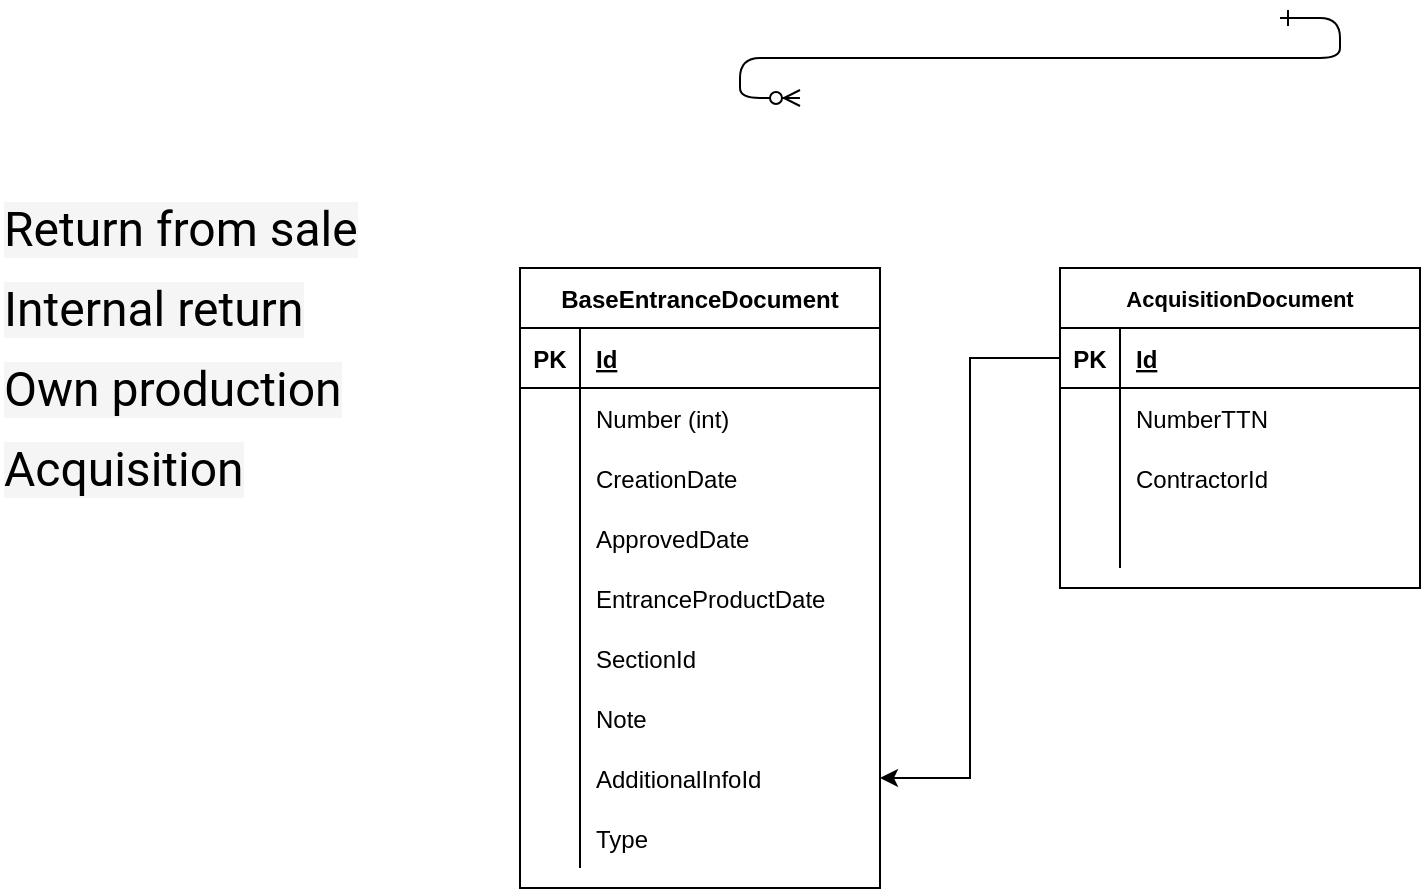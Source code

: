 <mxfile version="14.8.6" type="github">
  <diagram id="R2lEEEUBdFMjLlhIrx00" name="Page-1">
    <mxGraphModel dx="1185" dy="662" grid="1" gridSize="10" guides="1" tooltips="1" connect="1" arrows="1" fold="1" page="1" pageScale="1" pageWidth="850" pageHeight="1100" math="0" shadow="0" extFonts="Permanent Marker^https://fonts.googleapis.com/css?family=Permanent+Marker">
      <root>
        <mxCell id="0" />
        <mxCell id="1" parent="0" />
        <mxCell id="C-vyLk0tnHw3VtMMgP7b-12" value="" style="edgeStyle=entityRelationEdgeStyle;endArrow=ERzeroToMany;startArrow=ERone;endFill=1;startFill=0;" parent="1" target="C-vyLk0tnHw3VtMMgP7b-17" edge="1">
          <mxGeometry width="100" height="100" relative="1" as="geometry">
            <mxPoint x="700" y="165" as="sourcePoint" />
            <mxPoint x="460" y="205" as="targetPoint" />
          </mxGeometry>
        </mxCell>
        <mxCell id="XeT_dMOvQ-No6tygaMjg-1" value="BaseEntranceDocument" style="shape=table;startSize=30;container=1;collapsible=1;childLayout=tableLayout;fixedRows=1;rowLines=0;fontStyle=1;align=center;resizeLast=1;" vertex="1" parent="1">
          <mxGeometry x="320" y="290" width="180" height="310" as="geometry">
            <mxRectangle x="320" y="290" width="170" height="30" as="alternateBounds" />
          </mxGeometry>
        </mxCell>
        <mxCell id="XeT_dMOvQ-No6tygaMjg-2" value="" style="shape=partialRectangle;collapsible=0;dropTarget=0;pointerEvents=0;fillColor=none;top=0;left=0;bottom=1;right=0;points=[[0,0.5],[1,0.5]];portConstraint=eastwest;" vertex="1" parent="XeT_dMOvQ-No6tygaMjg-1">
          <mxGeometry y="30" width="180" height="30" as="geometry" />
        </mxCell>
        <mxCell id="XeT_dMOvQ-No6tygaMjg-3" value="PK" style="shape=partialRectangle;connectable=0;fillColor=none;top=0;left=0;bottom=0;right=0;fontStyle=1;overflow=hidden;" vertex="1" parent="XeT_dMOvQ-No6tygaMjg-2">
          <mxGeometry width="30" height="30" as="geometry" />
        </mxCell>
        <mxCell id="XeT_dMOvQ-No6tygaMjg-4" value="Id" style="shape=partialRectangle;connectable=0;fillColor=none;top=0;left=0;bottom=0;right=0;align=left;spacingLeft=6;fontStyle=5;overflow=hidden;" vertex="1" parent="XeT_dMOvQ-No6tygaMjg-2">
          <mxGeometry x="30" width="150" height="30" as="geometry" />
        </mxCell>
        <mxCell id="XeT_dMOvQ-No6tygaMjg-5" value="" style="shape=partialRectangle;collapsible=0;dropTarget=0;pointerEvents=0;fillColor=none;top=0;left=0;bottom=0;right=0;points=[[0,0.5],[1,0.5]];portConstraint=eastwest;" vertex="1" parent="XeT_dMOvQ-No6tygaMjg-1">
          <mxGeometry y="60" width="180" height="30" as="geometry" />
        </mxCell>
        <mxCell id="XeT_dMOvQ-No6tygaMjg-6" value="" style="shape=partialRectangle;connectable=0;fillColor=none;top=0;left=0;bottom=0;right=0;editable=1;overflow=hidden;" vertex="1" parent="XeT_dMOvQ-No6tygaMjg-5">
          <mxGeometry width="30" height="30" as="geometry" />
        </mxCell>
        <mxCell id="XeT_dMOvQ-No6tygaMjg-7" value="Number (int)" style="shape=partialRectangle;connectable=0;fillColor=none;top=0;left=0;bottom=0;right=0;align=left;spacingLeft=6;overflow=hidden;" vertex="1" parent="XeT_dMOvQ-No6tygaMjg-5">
          <mxGeometry x="30" width="150" height="30" as="geometry" />
        </mxCell>
        <mxCell id="XeT_dMOvQ-No6tygaMjg-8" value="" style="shape=partialRectangle;collapsible=0;dropTarget=0;pointerEvents=0;fillColor=none;top=0;left=0;bottom=0;right=0;points=[[0,0.5],[1,0.5]];portConstraint=eastwest;" vertex="1" parent="XeT_dMOvQ-No6tygaMjg-1">
          <mxGeometry y="90" width="180" height="30" as="geometry" />
        </mxCell>
        <mxCell id="XeT_dMOvQ-No6tygaMjg-9" value="" style="shape=partialRectangle;connectable=0;fillColor=none;top=0;left=0;bottom=0;right=0;editable=1;overflow=hidden;" vertex="1" parent="XeT_dMOvQ-No6tygaMjg-8">
          <mxGeometry width="30" height="30" as="geometry" />
        </mxCell>
        <mxCell id="XeT_dMOvQ-No6tygaMjg-10" value="CreationDate" style="shape=partialRectangle;connectable=0;fillColor=none;top=0;left=0;bottom=0;right=0;align=left;spacingLeft=6;overflow=hidden;" vertex="1" parent="XeT_dMOvQ-No6tygaMjg-8">
          <mxGeometry x="30" width="150" height="30" as="geometry" />
        </mxCell>
        <mxCell id="XeT_dMOvQ-No6tygaMjg-11" value="" style="shape=partialRectangle;collapsible=0;dropTarget=0;pointerEvents=0;fillColor=none;top=0;left=0;bottom=0;right=0;points=[[0,0.5],[1,0.5]];portConstraint=eastwest;" vertex="1" parent="XeT_dMOvQ-No6tygaMjg-1">
          <mxGeometry y="120" width="180" height="30" as="geometry" />
        </mxCell>
        <mxCell id="XeT_dMOvQ-No6tygaMjg-12" value="" style="shape=partialRectangle;connectable=0;fillColor=none;top=0;left=0;bottom=0;right=0;editable=1;overflow=hidden;" vertex="1" parent="XeT_dMOvQ-No6tygaMjg-11">
          <mxGeometry width="30" height="30" as="geometry" />
        </mxCell>
        <mxCell id="XeT_dMOvQ-No6tygaMjg-13" value="ApprovedDate" style="shape=partialRectangle;connectable=0;fillColor=none;top=0;left=0;bottom=0;right=0;align=left;spacingLeft=6;overflow=hidden;" vertex="1" parent="XeT_dMOvQ-No6tygaMjg-11">
          <mxGeometry x="30" width="150" height="30" as="geometry" />
        </mxCell>
        <mxCell id="XeT_dMOvQ-No6tygaMjg-47" value="" style="shape=partialRectangle;collapsible=0;dropTarget=0;pointerEvents=0;fillColor=none;top=0;left=0;bottom=0;right=0;points=[[0,0.5],[1,0.5]];portConstraint=eastwest;" vertex="1" parent="XeT_dMOvQ-No6tygaMjg-1">
          <mxGeometry y="150" width="180" height="30" as="geometry" />
        </mxCell>
        <mxCell id="XeT_dMOvQ-No6tygaMjg-48" value="" style="shape=partialRectangle;connectable=0;fillColor=none;top=0;left=0;bottom=0;right=0;editable=1;overflow=hidden;" vertex="1" parent="XeT_dMOvQ-No6tygaMjg-47">
          <mxGeometry width="30" height="30" as="geometry" />
        </mxCell>
        <mxCell id="XeT_dMOvQ-No6tygaMjg-49" value="EntranceProductDate" style="shape=partialRectangle;connectable=0;fillColor=none;top=0;left=0;bottom=0;right=0;align=left;spacingLeft=6;overflow=hidden;" vertex="1" parent="XeT_dMOvQ-No6tygaMjg-47">
          <mxGeometry x="30" width="150" height="30" as="geometry" />
        </mxCell>
        <mxCell id="XeT_dMOvQ-No6tygaMjg-50" value="" style="shape=partialRectangle;collapsible=0;dropTarget=0;pointerEvents=0;fillColor=none;top=0;left=0;bottom=0;right=0;points=[[0,0.5],[1,0.5]];portConstraint=eastwest;" vertex="1" parent="XeT_dMOvQ-No6tygaMjg-1">
          <mxGeometry y="180" width="180" height="30" as="geometry" />
        </mxCell>
        <mxCell id="XeT_dMOvQ-No6tygaMjg-51" value="" style="shape=partialRectangle;connectable=0;fillColor=none;top=0;left=0;bottom=0;right=0;editable=1;overflow=hidden;" vertex="1" parent="XeT_dMOvQ-No6tygaMjg-50">
          <mxGeometry width="30" height="30" as="geometry" />
        </mxCell>
        <mxCell id="XeT_dMOvQ-No6tygaMjg-52" value="SectionId" style="shape=partialRectangle;connectable=0;fillColor=none;top=0;left=0;bottom=0;right=0;align=left;spacingLeft=6;overflow=hidden;" vertex="1" parent="XeT_dMOvQ-No6tygaMjg-50">
          <mxGeometry x="30" width="150" height="30" as="geometry" />
        </mxCell>
        <mxCell id="XeT_dMOvQ-No6tygaMjg-53" value="" style="shape=partialRectangle;collapsible=0;dropTarget=0;pointerEvents=0;fillColor=none;top=0;left=0;bottom=0;right=0;points=[[0,0.5],[1,0.5]];portConstraint=eastwest;" vertex="1" parent="XeT_dMOvQ-No6tygaMjg-1">
          <mxGeometry y="210" width="180" height="30" as="geometry" />
        </mxCell>
        <mxCell id="XeT_dMOvQ-No6tygaMjg-54" value="" style="shape=partialRectangle;connectable=0;fillColor=none;top=0;left=0;bottom=0;right=0;editable=1;overflow=hidden;" vertex="1" parent="XeT_dMOvQ-No6tygaMjg-53">
          <mxGeometry width="30" height="30" as="geometry" />
        </mxCell>
        <mxCell id="XeT_dMOvQ-No6tygaMjg-55" value="Note" style="shape=partialRectangle;connectable=0;fillColor=none;top=0;left=0;bottom=0;right=0;align=left;spacingLeft=6;overflow=hidden;" vertex="1" parent="XeT_dMOvQ-No6tygaMjg-53">
          <mxGeometry x="30" width="150" height="30" as="geometry" />
        </mxCell>
        <mxCell id="XeT_dMOvQ-No6tygaMjg-56" value="" style="shape=partialRectangle;collapsible=0;dropTarget=0;pointerEvents=0;fillColor=none;top=0;left=0;bottom=0;right=0;points=[[0,0.5],[1,0.5]];portConstraint=eastwest;" vertex="1" parent="XeT_dMOvQ-No6tygaMjg-1">
          <mxGeometry y="240" width="180" height="30" as="geometry" />
        </mxCell>
        <mxCell id="XeT_dMOvQ-No6tygaMjg-57" value="" style="shape=partialRectangle;connectable=0;fillColor=none;top=0;left=0;bottom=0;right=0;editable=1;overflow=hidden;" vertex="1" parent="XeT_dMOvQ-No6tygaMjg-56">
          <mxGeometry width="30" height="30" as="geometry" />
        </mxCell>
        <mxCell id="XeT_dMOvQ-No6tygaMjg-58" value="AdditionalInfoId" style="shape=partialRectangle;connectable=0;fillColor=none;top=0;left=0;bottom=0;right=0;align=left;spacingLeft=6;overflow=hidden;" vertex="1" parent="XeT_dMOvQ-No6tygaMjg-56">
          <mxGeometry x="30" width="150" height="30" as="geometry" />
        </mxCell>
        <mxCell id="XeT_dMOvQ-No6tygaMjg-59" value="" style="shape=partialRectangle;collapsible=0;dropTarget=0;pointerEvents=0;fillColor=none;top=0;left=0;bottom=0;right=0;points=[[0,0.5],[1,0.5]];portConstraint=eastwest;" vertex="1" parent="XeT_dMOvQ-No6tygaMjg-1">
          <mxGeometry y="270" width="180" height="30" as="geometry" />
        </mxCell>
        <mxCell id="XeT_dMOvQ-No6tygaMjg-60" value="&#xa;&#xa;&lt;span style=&quot;color: rgb(0, 0, 0); font-family: helvetica; font-size: 12px; font-style: normal; font-weight: 400; letter-spacing: normal; text-align: left; text-indent: 0px; text-transform: none; word-spacing: 0px; background-color: rgb(248, 249, 250); display: inline; float: none;&quot;&gt;Type&lt;/span&gt;&#xa;&#xa;" style="shape=partialRectangle;connectable=0;fillColor=none;top=0;left=0;bottom=0;right=0;editable=1;overflow=hidden;" vertex="1" parent="XeT_dMOvQ-No6tygaMjg-59">
          <mxGeometry width="30" height="30" as="geometry" />
        </mxCell>
        <mxCell id="XeT_dMOvQ-No6tygaMjg-61" value="Type" style="shape=partialRectangle;connectable=0;fillColor=none;top=0;left=0;bottom=0;right=0;align=left;spacingLeft=6;overflow=hidden;" vertex="1" parent="XeT_dMOvQ-No6tygaMjg-59">
          <mxGeometry x="30" width="150" height="30" as="geometry" />
        </mxCell>
        <mxCell id="XeT_dMOvQ-No6tygaMjg-19" value="&lt;span class=&quot;VIiyi&quot; lang=&quot;en&quot; style=&quot;display: inline ; font-family: &amp;#34;roboto&amp;#34; , &amp;#34;robotodraft&amp;#34; , &amp;#34;helvetica&amp;#34; , &amp;#34;arial&amp;#34; , sans-serif ; font-size: 24px ; background-color: rgb(245 , 245 , 245)&quot;&gt;&lt;span class=&quot;JLqJ4b ChMk0b&quot; style=&quot;cursor: pointer&quot;&gt;Return from sale&lt;/span&gt;&lt;/span&gt;&lt;span style=&quot;font-family: &amp;#34;roboto&amp;#34; , &amp;#34;robotodraft&amp;#34; , &amp;#34;helvetica&amp;#34; , &amp;#34;arial&amp;#34; , sans-serif ; font-size: 24px ; background-color: rgb(245 , 245 , 245)&quot;&gt; &lt;/span&gt;" style="text;whiteSpace=wrap;html=1;" vertex="1" parent="1">
          <mxGeometry x="60" y="250" width="200" height="30" as="geometry" />
        </mxCell>
        <mxCell id="XeT_dMOvQ-No6tygaMjg-20" value="&lt;span class=&quot;VIiyi&quot; lang=&quot;en&quot; style=&quot;display: inline; color: rgb(0, 0, 0); font-family: roboto, robotodraft, helvetica, arial, sans-serif; font-size: 24px; font-style: normal; font-weight: 400; letter-spacing: normal; text-indent: 0px; text-transform: none; word-spacing: 0px; background-color: rgb(245, 245, 245);&quot;&gt;&lt;span class=&quot;JLqJ4b ChMk0b&quot; style=&quot;cursor: pointer&quot;&gt;&lt;span&gt;Internal return&lt;/span&gt;&lt;/span&gt;&lt;/span&gt;&lt;span style=&quot;color: rgb(0, 0, 0); font-family: roboto, robotodraft, helvetica, arial, sans-serif; font-size: 24px; font-style: normal; font-weight: 400; letter-spacing: normal; text-indent: 0px; text-transform: none; word-spacing: 0px; background-color: rgb(245, 245, 245); display: inline; float: none;&quot;&gt; &lt;/span&gt;" style="text;whiteSpace=wrap;html=1;" vertex="1" parent="1">
          <mxGeometry x="60" y="290" width="170" height="30" as="geometry" />
        </mxCell>
        <mxCell id="XeT_dMOvQ-No6tygaMjg-21" value="&lt;span style=&quot;color: rgb(0 , 0 , 0) ; font-family: &amp;#34;roboto&amp;#34; , &amp;#34;robotodraft&amp;#34; , &amp;#34;helvetica&amp;#34; , &amp;#34;arial&amp;#34; , sans-serif ; font-size: 24px ; font-style: normal ; font-weight: 400 ; letter-spacing: normal ; text-indent: 0px ; text-transform: none ; word-spacing: 0px ; background-color: rgb(245 , 245 , 245) ; display: inline ; float: none&quot;&gt;Own production&lt;/span&gt;" style="text;whiteSpace=wrap;html=1;" vertex="1" parent="1">
          <mxGeometry x="60" y="330" width="190" height="30" as="geometry" />
        </mxCell>
        <mxCell id="XeT_dMOvQ-No6tygaMjg-22" value="&lt;span class=&quot;VIiyi&quot; lang=&quot;en&quot; style=&quot;display: inline ; color: rgb(0 , 0 , 0) ; font-family: &amp;#34;roboto&amp;#34; , &amp;#34;robotodraft&amp;#34; , &amp;#34;helvetica&amp;#34; , &amp;#34;arial&amp;#34; , sans-serif ; font-size: 24px ; font-style: normal ; font-weight: 400 ; letter-spacing: normal ; text-indent: 0px ; text-transform: none ; word-spacing: 0px ; background-color: rgb(245 , 245 , 245)&quot;&gt;&lt;span class=&quot;JLqJ4b ChMk0b&quot; style=&quot;cursor: pointer&quot;&gt;&lt;span&gt;Acquisition&lt;/span&gt;&lt;/span&gt;&lt;/span&gt;&lt;span style=&quot;color: rgb(0 , 0 , 0) ; font-family: &amp;#34;roboto&amp;#34; , &amp;#34;robotodraft&amp;#34; , &amp;#34;helvetica&amp;#34; , &amp;#34;arial&amp;#34; , sans-serif ; font-size: 24px ; font-style: normal ; font-weight: 400 ; letter-spacing: normal ; text-indent: 0px ; text-transform: none ; word-spacing: 0px ; background-color: rgb(245 , 245 , 245) ; display: inline ; float: none&quot;&gt; &lt;/span&gt;" style="text;whiteSpace=wrap;html=1;" vertex="1" parent="1">
          <mxGeometry x="60" y="370" width="140" height="30" as="geometry" />
        </mxCell>
        <mxCell id="XeT_dMOvQ-No6tygaMjg-32" value="AcquisitionDocument" style="shape=table;startSize=30;container=1;collapsible=1;childLayout=tableLayout;fixedRows=1;rowLines=0;fontStyle=1;align=center;resizeLast=1;fontSize=11;" vertex="1" parent="1">
          <mxGeometry x="590" y="290" width="180" height="160" as="geometry" />
        </mxCell>
        <mxCell id="XeT_dMOvQ-No6tygaMjg-33" value="" style="shape=partialRectangle;collapsible=0;dropTarget=0;pointerEvents=0;fillColor=none;top=0;left=0;bottom=1;right=0;points=[[0,0.5],[1,0.5]];portConstraint=eastwest;" vertex="1" parent="XeT_dMOvQ-No6tygaMjg-32">
          <mxGeometry y="30" width="180" height="30" as="geometry" />
        </mxCell>
        <mxCell id="XeT_dMOvQ-No6tygaMjg-34" value="PK" style="shape=partialRectangle;connectable=0;fillColor=none;top=0;left=0;bottom=0;right=0;fontStyle=1;overflow=hidden;" vertex="1" parent="XeT_dMOvQ-No6tygaMjg-33">
          <mxGeometry width="30" height="30" as="geometry" />
        </mxCell>
        <mxCell id="XeT_dMOvQ-No6tygaMjg-35" value="Id" style="shape=partialRectangle;connectable=0;fillColor=none;top=0;left=0;bottom=0;right=0;align=left;spacingLeft=6;fontStyle=5;overflow=hidden;" vertex="1" parent="XeT_dMOvQ-No6tygaMjg-33">
          <mxGeometry x="30" width="150" height="30" as="geometry" />
        </mxCell>
        <mxCell id="XeT_dMOvQ-No6tygaMjg-36" value="" style="shape=partialRectangle;collapsible=0;dropTarget=0;pointerEvents=0;fillColor=none;top=0;left=0;bottom=0;right=0;points=[[0,0.5],[1,0.5]];portConstraint=eastwest;" vertex="1" parent="XeT_dMOvQ-No6tygaMjg-32">
          <mxGeometry y="60" width="180" height="30" as="geometry" />
        </mxCell>
        <mxCell id="XeT_dMOvQ-No6tygaMjg-37" value="" style="shape=partialRectangle;connectable=0;fillColor=none;top=0;left=0;bottom=0;right=0;editable=1;overflow=hidden;" vertex="1" parent="XeT_dMOvQ-No6tygaMjg-36">
          <mxGeometry width="30" height="30" as="geometry" />
        </mxCell>
        <mxCell id="XeT_dMOvQ-No6tygaMjg-38" value="NumberTTN" style="shape=partialRectangle;connectable=0;fillColor=none;top=0;left=0;bottom=0;right=0;align=left;spacingLeft=6;overflow=hidden;" vertex="1" parent="XeT_dMOvQ-No6tygaMjg-36">
          <mxGeometry x="30" width="150" height="30" as="geometry" />
        </mxCell>
        <mxCell id="XeT_dMOvQ-No6tygaMjg-39" value="" style="shape=partialRectangle;collapsible=0;dropTarget=0;pointerEvents=0;fillColor=none;top=0;left=0;bottom=0;right=0;points=[[0,0.5],[1,0.5]];portConstraint=eastwest;" vertex="1" parent="XeT_dMOvQ-No6tygaMjg-32">
          <mxGeometry y="90" width="180" height="30" as="geometry" />
        </mxCell>
        <mxCell id="XeT_dMOvQ-No6tygaMjg-40" value="" style="shape=partialRectangle;connectable=0;fillColor=none;top=0;left=0;bottom=0;right=0;editable=1;overflow=hidden;" vertex="1" parent="XeT_dMOvQ-No6tygaMjg-39">
          <mxGeometry width="30" height="30" as="geometry" />
        </mxCell>
        <mxCell id="XeT_dMOvQ-No6tygaMjg-41" value="ContractorId" style="shape=partialRectangle;connectable=0;fillColor=none;top=0;left=0;bottom=0;right=0;align=left;spacingLeft=6;overflow=hidden;" vertex="1" parent="XeT_dMOvQ-No6tygaMjg-39">
          <mxGeometry x="30" width="150" height="30" as="geometry" />
        </mxCell>
        <mxCell id="XeT_dMOvQ-No6tygaMjg-42" value="" style="shape=partialRectangle;collapsible=0;dropTarget=0;pointerEvents=0;fillColor=none;top=0;left=0;bottom=0;right=0;points=[[0,0.5],[1,0.5]];portConstraint=eastwest;" vertex="1" parent="XeT_dMOvQ-No6tygaMjg-32">
          <mxGeometry y="120" width="180" height="30" as="geometry" />
        </mxCell>
        <mxCell id="XeT_dMOvQ-No6tygaMjg-43" value="" style="shape=partialRectangle;connectable=0;fillColor=none;top=0;left=0;bottom=0;right=0;editable=1;overflow=hidden;" vertex="1" parent="XeT_dMOvQ-No6tygaMjg-42">
          <mxGeometry width="30" height="30" as="geometry" />
        </mxCell>
        <mxCell id="XeT_dMOvQ-No6tygaMjg-44" value="" style="shape=partialRectangle;connectable=0;fillColor=none;top=0;left=0;bottom=0;right=0;align=left;spacingLeft=6;overflow=hidden;" vertex="1" parent="XeT_dMOvQ-No6tygaMjg-42">
          <mxGeometry x="30" width="150" height="30" as="geometry" />
        </mxCell>
        <mxCell id="XeT_dMOvQ-No6tygaMjg-46" value="" style="edgeStyle=orthogonalEdgeStyle;rounded=0;orthogonalLoop=1;jettySize=auto;html=1;fontSize=11;entryX=1;entryY=0.5;entryDx=0;entryDy=0;" edge="1" parent="1" source="XeT_dMOvQ-No6tygaMjg-33" target="XeT_dMOvQ-No6tygaMjg-56">
          <mxGeometry relative="1" as="geometry">
            <mxPoint x="550" y="560" as="targetPoint" />
          </mxGeometry>
        </mxCell>
      </root>
    </mxGraphModel>
  </diagram>
</mxfile>
